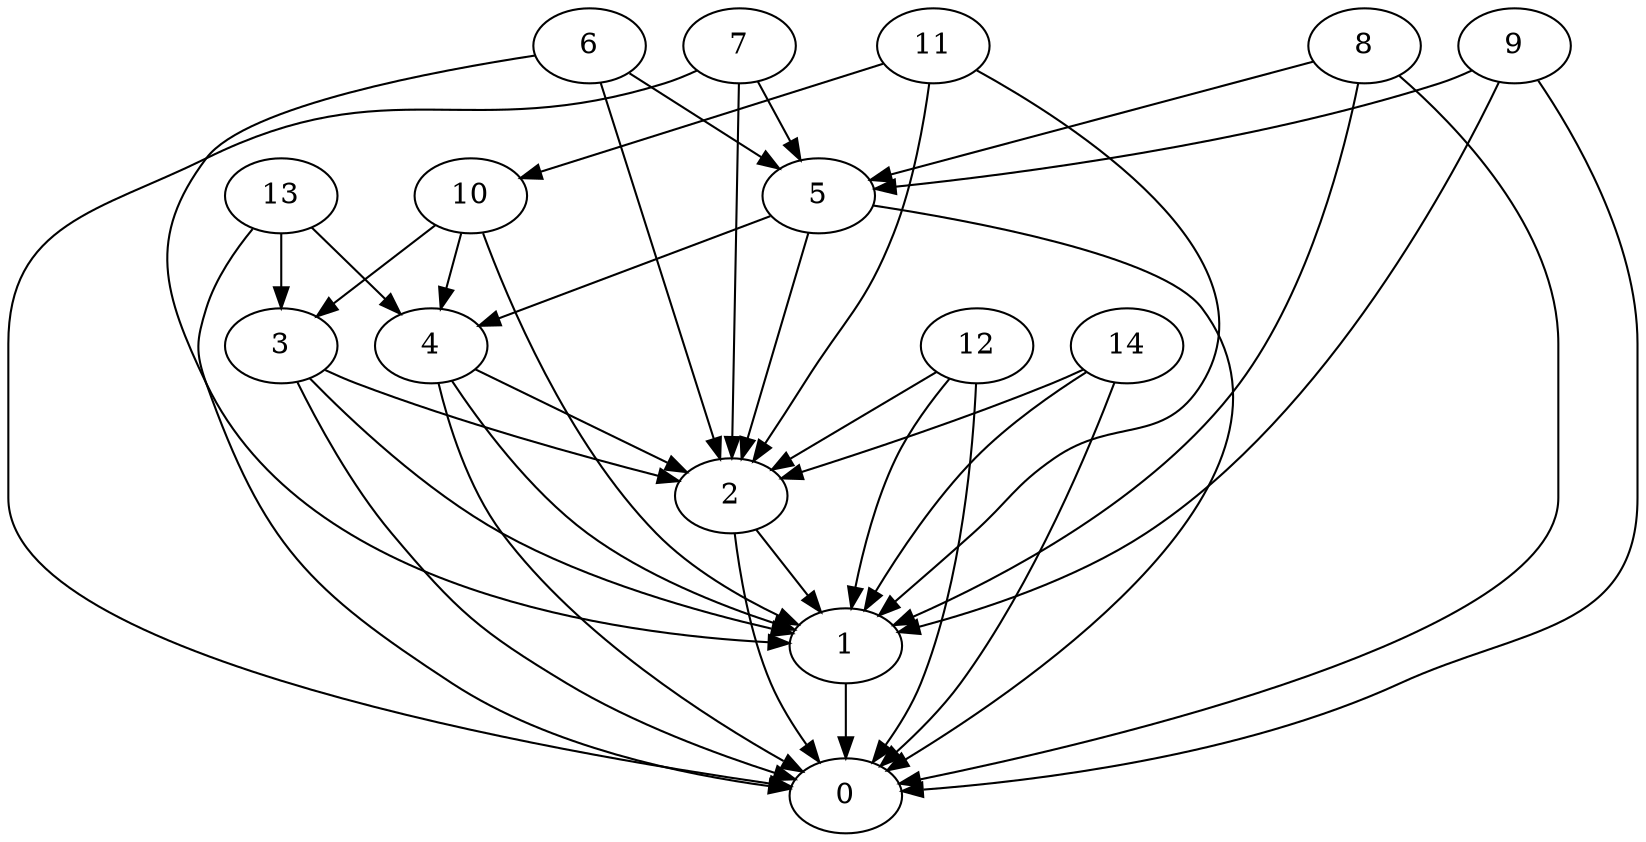 /* Created by igraph 0.6.5 */
digraph {
  0;
  1;
  2;
  3;
  4;
  5;
  6;
  7;
  8;
  9;
  10;
  11;
  12;
  13;
  14;

  1 -> 0;
  2 -> 0;
  2 -> 1;
  3 -> 0;
  3 -> 1;
  3 -> 2;
  4 -> 2;
  4 -> 1;
  4 -> 0;
  5 -> 4;
  5 -> 2;
  5 -> 0;
  6 -> 2;
  6 -> 1;
  6 -> 5;
  7 -> 5;
  7 -> 0;
  7 -> 2;
  8 -> 5;
  8 -> 1;
  8 -> 0;
  9 -> 5;
  9 -> 0;
  9 -> 1;
  10 -> 3;
  10 -> 1;
  10 -> 4;
  11 -> 1;
  11 -> 2;
  11 -> 10;
  12 -> 2;
  12 -> 0;
  12 -> 1;
  13 -> 0;
  13 -> 3;
  13 -> 4;
  14 -> 2;
  14 -> 1;
  14 -> 0;
}
